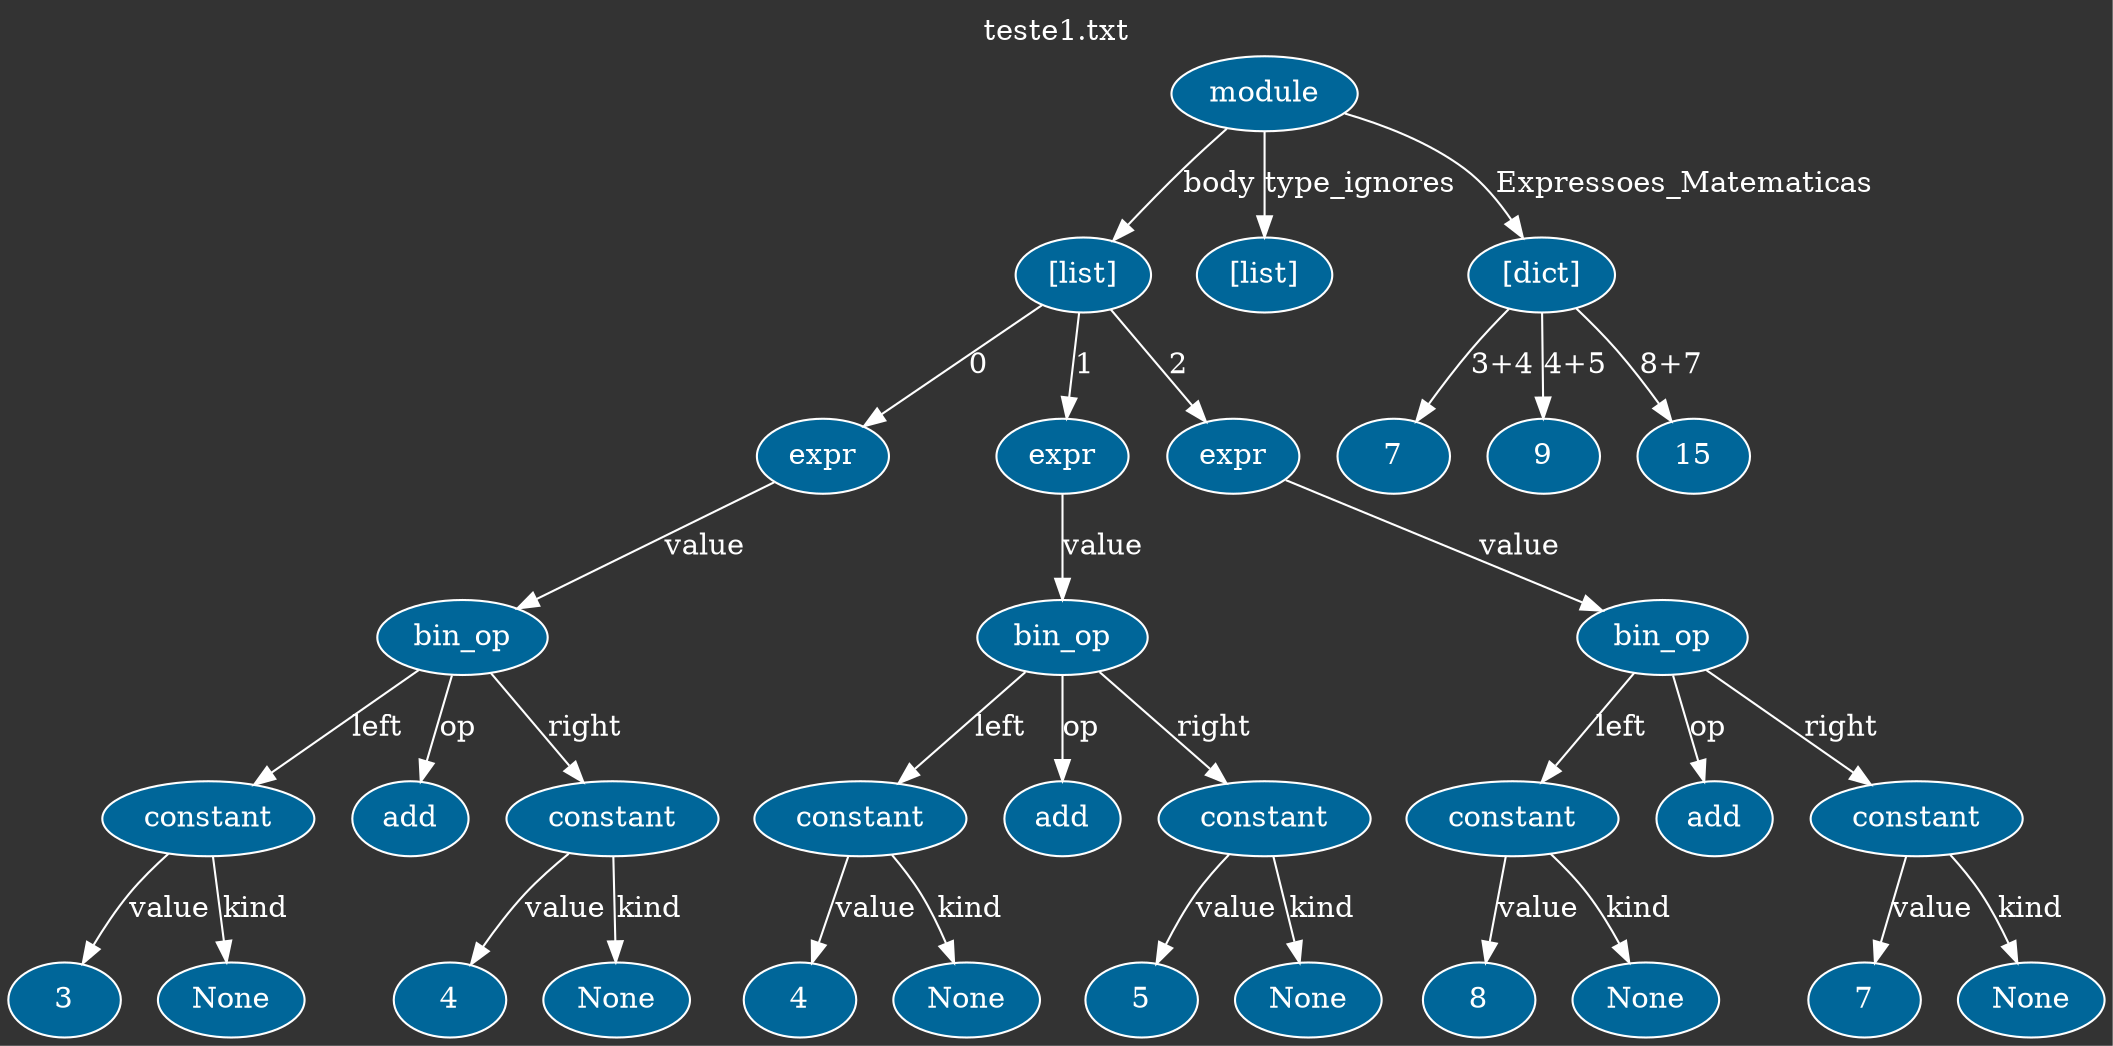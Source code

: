 digraph {
	graph [bgcolor="#333333" fontcolor=white label="teste1.txt" labelloc=t margin=0]
	node [color=white fillcolor="#006699" fontcolor=white style=filled]
	edge [color=white fontcolor=white]
	1447438806464 [label=module]
	1447438797376 [label="[list]"]
	1447438806528 [label=expr]
	1447438806592 [label=bin_op]
	1447438807360 [label=constant]
	"ae32a713-3969-4828-8ffc-0cf30d8e96f1" [label=3]
	1447438807360 -> "ae32a713-3969-4828-8ffc-0cf30d8e96f1" [label=value]
	"60cbf71d-fb4f-470d-85bb-a743dfdbf5a5" [label=None]
	1447438807360 -> "60cbf71d-fb4f-470d-85bb-a743dfdbf5a5" [label=kind]
	1447438806592 -> 1447438807360 [label=left]
	1447438807232 [label=add]
	1447438806592 -> 1447438807232 [label=op]
	1447438806848 [label=constant]
	"83ec4c65-b707-44fb-bb46-527fa2a8aab2" [label=4]
	1447438806848 -> "83ec4c65-b707-44fb-bb46-527fa2a8aab2" [label=value]
	"1201ba2f-93ad-4bbb-aa17-2d42323065fe" [label=None]
	1447438806848 -> "1201ba2f-93ad-4bbb-aa17-2d42323065fe" [label=kind]
	1447438806592 -> 1447438806848 [label=right]
	1447438806528 -> 1447438806592 [label=value]
	1447438797376 -> 1447438806528 [label=0]
	1447438806976 [label=expr]
	1447438807040 [label=bin_op]
	1447438807104 [label=constant]
	"2621cc8b-db02-4931-80d8-203a2138c576" [label=4]
	1447438807104 -> "2621cc8b-db02-4931-80d8-203a2138c576" [label=value]
	"24223b51-968d-46fa-bac3-b8d443d6dc78" [label=None]
	1447438807104 -> "24223b51-968d-46fa-bac3-b8d443d6dc78" [label=kind]
	1447438807040 -> 1447438807104 [label=left]
	1447438807488 [label=add]
	1447438807040 -> 1447438807488 [label=op]
	1447438807552 [label=constant]
	"9c6beca7-f03f-4e6e-ad54-1cb1e7ec5281" [label=5]
	1447438807552 -> "9c6beca7-f03f-4e6e-ad54-1cb1e7ec5281" [label=value]
	"d58afda5-2ecf-4964-9e66-c501b49eb294" [label=None]
	1447438807552 -> "d58afda5-2ecf-4964-9e66-c501b49eb294" [label=kind]
	1447438807040 -> 1447438807552 [label=right]
	1447438806976 -> 1447438807040 [label=value]
	1447438797376 -> 1447438806976 [label=1]
	1447438807680 [label=expr]
	1447438807744 [label=bin_op]
	1447438807808 [label=constant]
	"1c34bd74-5667-4ce5-aa9b-2dba59c6d6c5" [label=8]
	1447438807808 -> "1c34bd74-5667-4ce5-aa9b-2dba59c6d6c5" [label=value]
	"e8466a25-83cd-4b3c-bcce-b05f387e24e5" [label=None]
	1447438807808 -> "e8466a25-83cd-4b3c-bcce-b05f387e24e5" [label=kind]
	1447438807744 -> 1447438807808 [label=left]
	1447438807936 [label=add]
	1447438807744 -> 1447438807936 [label=op]
	1447438808000 [label=constant]
	"c65d23a6-4145-4d28-998c-b284c51e91f0" [label=7]
	1447438808000 -> "c65d23a6-4145-4d28-998c-b284c51e91f0" [label=value]
	"c0c058ff-9681-445d-81da-b034cce6a7ca" [label=None]
	1447438808000 -> "c0c058ff-9681-445d-81da-b034cce6a7ca" [label=kind]
	1447438807744 -> 1447438808000 [label=right]
	1447438807680 -> 1447438807744 [label=value]
	1447438797376 -> 1447438807680 [label=2]
	1447438806464 -> 1447438797376 [label=body]
	1447438795456 [label="[list]"]
	1447438806464 -> 1447438795456 [label=type_ignores]
	1447438808256 [label="[dict]"]
	"c526cf2f-4c71-4060-83d9-8876244c6716" [label=7]
	1447438808256 -> "c526cf2f-4c71-4060-83d9-8876244c6716" [label="3+4"]
	"da141ca3-4af6-46be-98c6-41f9615c89a6" [label=9]
	1447438808256 -> "da141ca3-4af6-46be-98c6-41f9615c89a6" [label="4+5"]
	"f1387402-0368-4813-890c-3b33bba2611a" [label=15]
	1447438808256 -> "f1387402-0368-4813-890c-3b33bba2611a" [label="8+7"]
	1447438806464 -> 1447438808256 [label=Expressoes_Matematicas]
}
